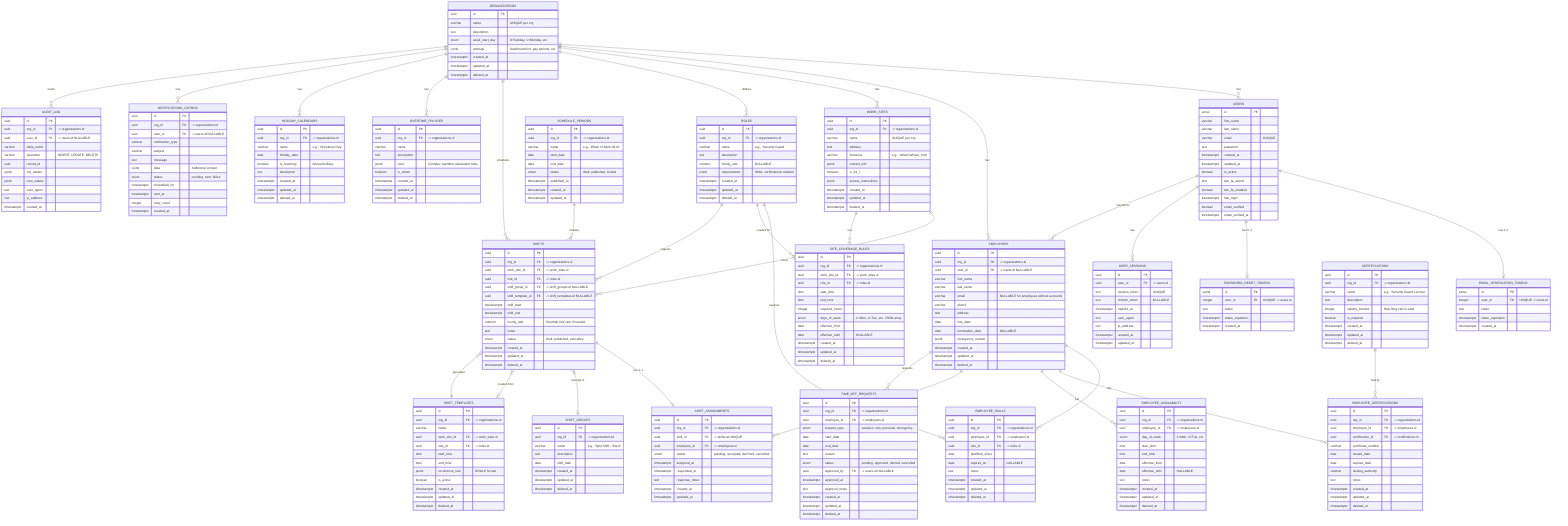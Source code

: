 erDiagram
  %% Core Business Entities
  ORGANIZATIONS ||--o{ USERS : "has"
  ORGANIZATIONS ||--o{ EMPLOYEES : "has"
  ORGANIZATIONS ||--o{ WORK_SITES : "has"
  ORGANIZATIONS ||--o{ ROLES : "defines"
  ORGANIZATIONS ||--o{ SHIFTS : "schedules"
  ORGANIZATIONS ||--o{ OVERTIME_POLICIES : "has"
  ORGANIZATIONS ||--o{ HOLIDAY_CALENDARS : "has"

  %% User Management
  USERS ||--o| EMAIL_VERIFICATION_TOKENS : "has 0..1"
  USERS ||--o| PASSWORD_RESET_TOKENS : "has 0..1"
  USERS ||--o{ USER_SESSIONS : "has"
  USERS ||--o{ EMPLOYEES : "may link to"

  %% Employee & Skills
  EMPLOYEES ||--o{ EMPLOYEE_SKILLS : "has"
  EMPLOYEES ||--o{ EMPLOYEE_CERTIFICATIONS : "has"
  EMPLOYEES ||--o{ EMPLOYEE_AVAILABILITY : "has"
  EMPLOYEES ||--o{ SHIFT_ASSIGNMENTS : "assigned to"
  EMPLOYEES ||--o{ TIME_OFF_REQUESTS : "requests"

  ROLES ||--o{ EMPLOYEE_SKILLS : "requires"
  ROLES ||--o{ SITE_COVERAGE_RULES : "needed for"
  ROLES ||--o{ SHIFTS : "requires"

  CERTIFICATIONS ||--o{ EMPLOYEE_CERTIFICATIONS : "held by"

  %% Work Sites & Coverage
  WORK_SITES ||--o{ SHIFTS : "hosts"
  WORK_SITES ||--o{ SITE_COVERAGE_RULES : "has"

  %% Scheduling Core
  SHIFTS ||--o| SHIFT_ASSIGNMENTS : "has 0..1"
  SHIFTS }|--o| SHIFT_GROUPS : "belongs to"
  SHIFTS }|--o| SHIFT_TEMPLATES : "created from"

  SHIFT_TEMPLATES ||--o{ SHIFTS : "generates"
  SCHEDULE_PERIODS ||--o{ SHIFTS : "contains"

  %% System Tables
  ORGANIZATIONS ||--o{ NOTIFICATIONS_OUTBOX : "has"
  ORGANIZATIONS ||--o{ AUDIT_LOG : "tracks"

  %% Entity Definitions
  ORGANIZATIONS {
    uuid id PK
    varchar name "UNIQUE per org"
    text description
    enum week_start_day "0=Sunday, 1=Monday, etc"
    jsonb settings "Dashboard tint, pay periods, etc"
    timestamptz created_at
    timestamptz updated_at
    timestamptz deleted_at
  }

  USERS {
    serial id PK
    varchar first_name
    varchar last_name
    varchar email "UNIQUE"
    text password
    timestamptz created_at
    timestamptz updated_at
    boolean is_active
    text two_fa_secret
    boolean two_fa_enabled
    timestamptz last_login
    boolean email_verified
    timestamptz email_verified_at
  }

  EMPLOYEES {
    uuid id PK
    uuid org_id FK "-> organizations.id"
    uuid user_id FK "-> users.id NULLABLE"
    varchar first_name
    varchar last_name
    varchar email "NULLABLE for employees without accounts"
    varchar phone
    text address
    date hire_date
    date termination_date "NULLABLE"
    jsonb emergency_contact
    timestamptz created_at
    timestamptz updated_at
    timestamptz deleted_at
  }

  WORK_SITES {
    uuid id PK
    uuid org_id FK "-> organizations.id"
    varchar name "UNIQUE per org"
    text address
    varchar timezone "e.g., 'America/New_York'"
    jsonb contact_info
    boolean is_24_7
    jsonb access_instructions
    timestamptz created_at
    timestamptz updated_at
    timestamptz deleted_at
  }

  ROLES {
    uuid id PK
    uuid org_id FK "-> organizations.id"
    varchar name "e.g., 'Security Guard'"
    text description
    numeric hourly_rate "NULLABLE"
    jsonb requirements "Skills, certifications needed"
    timestamptz created_at
    timestamptz updated_at
    timestamptz deleted_at
  }

  SHIFTS {
    uuid id PK
    uuid org_id FK "-> organizations.id"
    uuid work_site_id FK "-> work_sites.id"
    uuid role_id FK "-> roles.id"
    uuid shift_group_id FK "-> shift_groups.id NULLABLE"
    uuid shift_template_id FK "-> shift_templates.id NULLABLE"
    timestamptz shift_start
    timestamptz shift_end
    numeric hourly_rate "Override role rate if needed"
    text notes
    enum status "draft, published, cancelled"
    timestamptz created_at
    timestamptz updated_at
    timestamptz deleted_at
  }

  SHIFT_ASSIGNMENTS {
    uuid id PK
    uuid org_id FK "-> organizations.id"
    uuid shift_id FK "-> shifts.id UNIQUE"
    uuid employee_id FK "-> employees.id"
    enum status "pending, accepted, declined, cancelled"
    timestamptz assigned_at
    timestamptz responded_at
    text response_notes
    timestamptz created_at
    timestamptz updated_at
  }

  SHIFT_GROUPS {
    uuid id PK
    uuid org_id FK "-> organizations.id"
    varchar name "e.g., 'Split Shift - Site A'"
    text description
    date shift_date
    timestamptz created_at
    timestamptz updated_at
    timestamptz deleted_at
  }

  SHIFT_TEMPLATES {
    uuid id PK
    uuid org_id FK "-> organizations.id"
    varchar name
    uuid work_site_id FK "-> work_sites.id"
    uuid role_id FK "-> roles.id"
    time start_time
    time end_time
    jsonb recurrence_rule "RRULE format"
    boolean is_active
    timestamptz created_at
    timestamptz updated_at
    timestamptz deleted_at
  }

  SCHEDULE_PERIODS {
    uuid id PK
    uuid org_id FK "-> organizations.id"
    varchar name "e.g., 'Week of 2024-03-01'"
    date start_date
    date end_date
    enum status "draft, published, locked"
    timestamptz published_at
    timestamptz created_at
    timestamptz updated_at
  }

  SITE_COVERAGE_RULES {
    uuid id PK
    uuid org_id FK "-> organizations.id"
    uuid work_site_id FK "-> work_sites.id"
    uuid role_id FK "-> roles.id"
    time start_time
    time end_time
    integer required_count
    enum days_of_week "1=Mon, 2=Tue, etc. JSON array"
    date effective_from
    date effective_until "NULLABLE"
    timestamptz created_at
    timestamptz updated_at
    timestamptz deleted_at
  }

  EMPLOYEE_SKILLS {
    uuid id PK
    uuid org_id FK "-> organizations.id"
    uuid employee_id FK "-> employees.id"
    uuid role_id FK "-> roles.id"
    date qualified_since
    date expires_on "NULLABLE"
    text notes
    timestamptz created_at
    timestamptz updated_at
    timestamptz deleted_at
  }

  CERTIFICATIONS {
    uuid id PK
    uuid org_id FK "-> organizations.id"
    varchar name "e.g., 'Security Guard License'"
    text description
    integer validity_months "How long cert is valid"
    boolean is_required
    timestamptz created_at
    timestamptz updated_at
    timestamptz deleted_at
  }

  EMPLOYEE_CERTIFICATIONS {
    uuid id PK
    uuid org_id FK "-> organizations.id"
    uuid employee_id FK "-> employees.id"
    uuid certification_id FK "-> certifications.id"
    varchar certificate_number
    date issued_date
    date expires_date
    varchar issuing_authority
    text notes
    timestamptz created_at
    timestamptz updated_at
    timestamptz deleted_at
  }

  EMPLOYEE_AVAILABILITY {
    uuid id PK
    uuid org_id FK "-> organizations.id"
    uuid employee_id FK "-> employees.id"
    enum day_of_week "1=Mon, 2=Tue, etc"
    time start_time
    time end_time
    date effective_from
    date effective_until "NULLABLE"
    text notes
    timestamptz created_at
    timestamptz updated_at
    timestamptz deleted_at
  }

  TIME_OFF_REQUESTS {
    uuid id PK
    uuid org_id FK "-> organizations.id"
    uuid employee_id FK "-> employees.id"
    enum request_type "vacation, sick, personal, emergency"
    date start_date
    date end_date
    text reason
    enum status "pending, approved, denied, cancelled"
    uuid approved_by FK "-> users.id NULLABLE"
    timestamptz approved_at
    text approval_notes
    timestamptz created_at
    timestamptz updated_at
    timestamptz deleted_at
  }

  HOLIDAY_CALENDARS {
    uuid id PK
    uuid org_id FK "-> organizations.id"
    varchar name "e.g., 'Christmas Day'"
    date holiday_date
    boolean is_recurring "Annual holiday"
    text description
    timestamptz created_at
    timestamptz updated_at
    timestamptz deleted_at
  }

  OVERTIME_POLICIES {
    uuid id PK
    uuid org_id FK "-> organizations.id"
    varchar name
    text description
    jsonb rules "Complex overtime calculation rules"
    boolean is_active
    timestamptz created_at
    timestamptz updated_at
    timestamptz deleted_at
  }

  NOTIFICATIONS_OUTBOX {
    uuid id PK
    uuid org_id FK "-> organizations.id"
    uuid user_id FK "-> users.id NULLABLE"
    varchar notification_type
    varchar subject
    text message
    jsonb data "Additional context"
    enum status "pending, sent, failed"
    timestamptz scheduled_for
    timestamptz sent_at
    integer retry_count
    timestamptz created_at
  }

  AUDIT_LOG {
    uuid id PK
    uuid org_id FK "-> organizations.id"
    uuid user_id FK "-> users.id NULLABLE"
    varchar table_name
    varchar operation "INSERT, UPDATE, DELETE"
    uuid record_id
    jsonb old_values
    jsonb new_values
    text user_agent
    inet ip_address
    timestamptz created_at
  }

  USER_SESSIONS {
    uuid id PK
    uuid user_id FK "-> users.id"
    text session_token "UNIQUE"
    text refresh_token "NULLABLE"
    timestamptz expires_at
    text user_agent
    inet ip_address
    timestamptz created_at
    timestamptz updated_at
  }

  EMAIL_VERIFICATION_TOKENS {
    serial id PK
    integer user_id FK "UNIQUE -> users.id"
    text token
    timestamptz token_expiration
    timestamptz created_at
  }

  PASSWORD_RESET_TOKENS {
    serial id PK 
    integer user_id FK "UNIQUE -> users.id"
    text token
    timestamptz token_expiration
    timestamptz created_at
  }